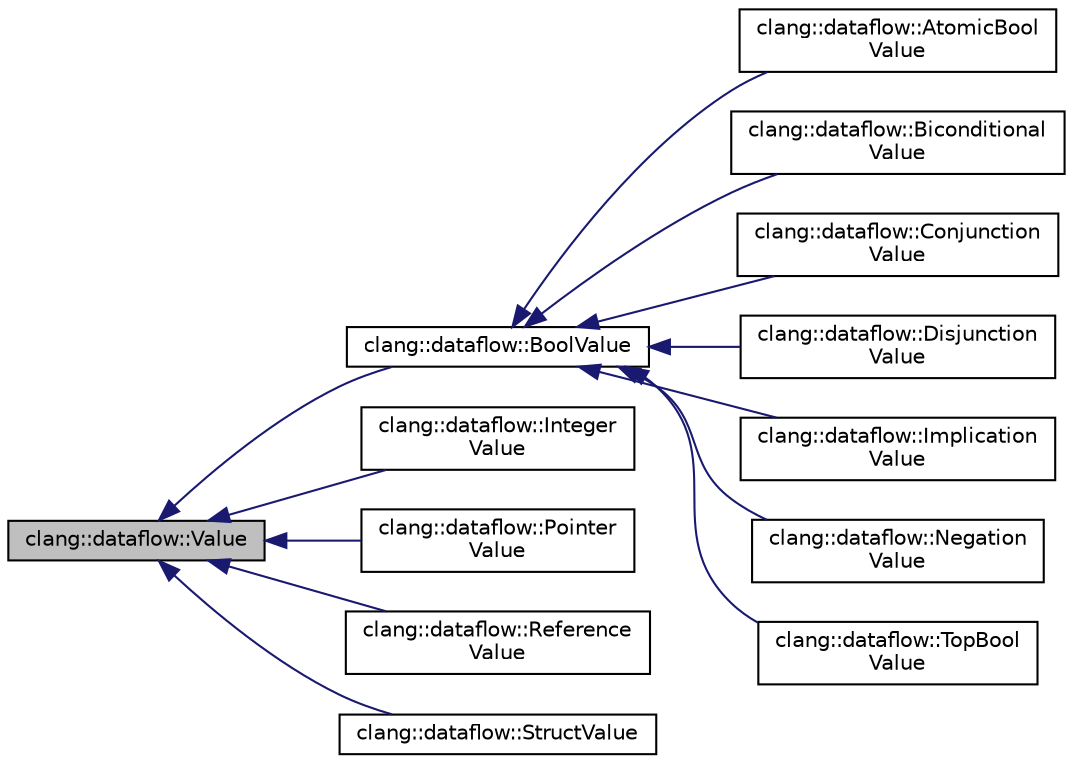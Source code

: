 digraph "clang::dataflow::Value"
{
 // LATEX_PDF_SIZE
  bgcolor="transparent";
  edge [fontname="Helvetica",fontsize="10",labelfontname="Helvetica",labelfontsize="10"];
  node [fontname="Helvetica",fontsize="10",shape=record];
  rankdir="LR";
  Node1 [label="clang::dataflow::Value",height=0.2,width=0.4,color="black", fillcolor="grey75", style="filled", fontcolor="black",tooltip="Base class for all values computed by abstract interpretation."];
  Node1 -> Node2 [dir="back",color="midnightblue",fontsize="10",style="solid",fontname="Helvetica"];
  Node2 [label="clang::dataflow::BoolValue",height=0.2,width=0.4,color="black",URL="$classclang_1_1dataflow_1_1BoolValue.html",tooltip="Models a boolean."];
  Node2 -> Node3 [dir="back",color="midnightblue",fontsize="10",style="solid",fontname="Helvetica"];
  Node3 [label="clang::dataflow::AtomicBool\lValue",height=0.2,width=0.4,color="black",URL="$classclang_1_1dataflow_1_1AtomicBoolValue.html",tooltip="Models an atomic boolean."];
  Node2 -> Node4 [dir="back",color="midnightblue",fontsize="10",style="solid",fontname="Helvetica"];
  Node4 [label="clang::dataflow::Biconditional\lValue",height=0.2,width=0.4,color="black",URL="$classclang_1_1dataflow_1_1BiconditionalValue.html",tooltip="Models a boolean biconditional."];
  Node2 -> Node5 [dir="back",color="midnightblue",fontsize="10",style="solid",fontname="Helvetica"];
  Node5 [label="clang::dataflow::Conjunction\lValue",height=0.2,width=0.4,color="black",URL="$classclang_1_1dataflow_1_1ConjunctionValue.html",tooltip="Models a boolean conjunction."];
  Node2 -> Node6 [dir="back",color="midnightblue",fontsize="10",style="solid",fontname="Helvetica"];
  Node6 [label="clang::dataflow::Disjunction\lValue",height=0.2,width=0.4,color="black",URL="$classclang_1_1dataflow_1_1DisjunctionValue.html",tooltip="Models a boolean disjunction."];
  Node2 -> Node7 [dir="back",color="midnightblue",fontsize="10",style="solid",fontname="Helvetica"];
  Node7 [label="clang::dataflow::Implication\lValue",height=0.2,width=0.4,color="black",URL="$classclang_1_1dataflow_1_1ImplicationValue.html",tooltip="Models a boolean implication."];
  Node2 -> Node8 [dir="back",color="midnightblue",fontsize="10",style="solid",fontname="Helvetica"];
  Node8 [label="clang::dataflow::Negation\lValue",height=0.2,width=0.4,color="black",URL="$classclang_1_1dataflow_1_1NegationValue.html",tooltip="Models a boolean negation."];
  Node2 -> Node9 [dir="back",color="midnightblue",fontsize="10",style="solid",fontname="Helvetica"];
  Node9 [label="clang::dataflow::TopBool\lValue",height=0.2,width=0.4,color="black",URL="$classclang_1_1dataflow_1_1TopBoolValue.html",tooltip="Models the trivially true formula, which is Top in the lattice of boolean formulas."];
  Node1 -> Node10 [dir="back",color="midnightblue",fontsize="10",style="solid",fontname="Helvetica"];
  Node10 [label="clang::dataflow::Integer\lValue",height=0.2,width=0.4,color="black",URL="$classclang_1_1dataflow_1_1IntegerValue.html",tooltip="Models an integer."];
  Node1 -> Node11 [dir="back",color="midnightblue",fontsize="10",style="solid",fontname="Helvetica"];
  Node11 [label="clang::dataflow::Pointer\lValue",height=0.2,width=0.4,color="black",URL="$classclang_1_1dataflow_1_1PointerValue.html",tooltip="Models a symbolic pointer. Specifically, any value of type T*."];
  Node1 -> Node12 [dir="back",color="midnightblue",fontsize="10",style="solid",fontname="Helvetica"];
  Node12 [label="clang::dataflow::Reference\lValue",height=0.2,width=0.4,color="black",URL="$classclang_1_1dataflow_1_1ReferenceValue.html",tooltip="Models a dereferenced pointer."];
  Node1 -> Node13 [dir="back",color="midnightblue",fontsize="10",style="solid",fontname="Helvetica"];
  Node13 [label="clang::dataflow::StructValue",height=0.2,width=0.4,color="black",URL="$classclang_1_1dataflow_1_1StructValue.html",tooltip="Models a value of struct or class type, with a flat map of fields to child storage locations,..."];
}
